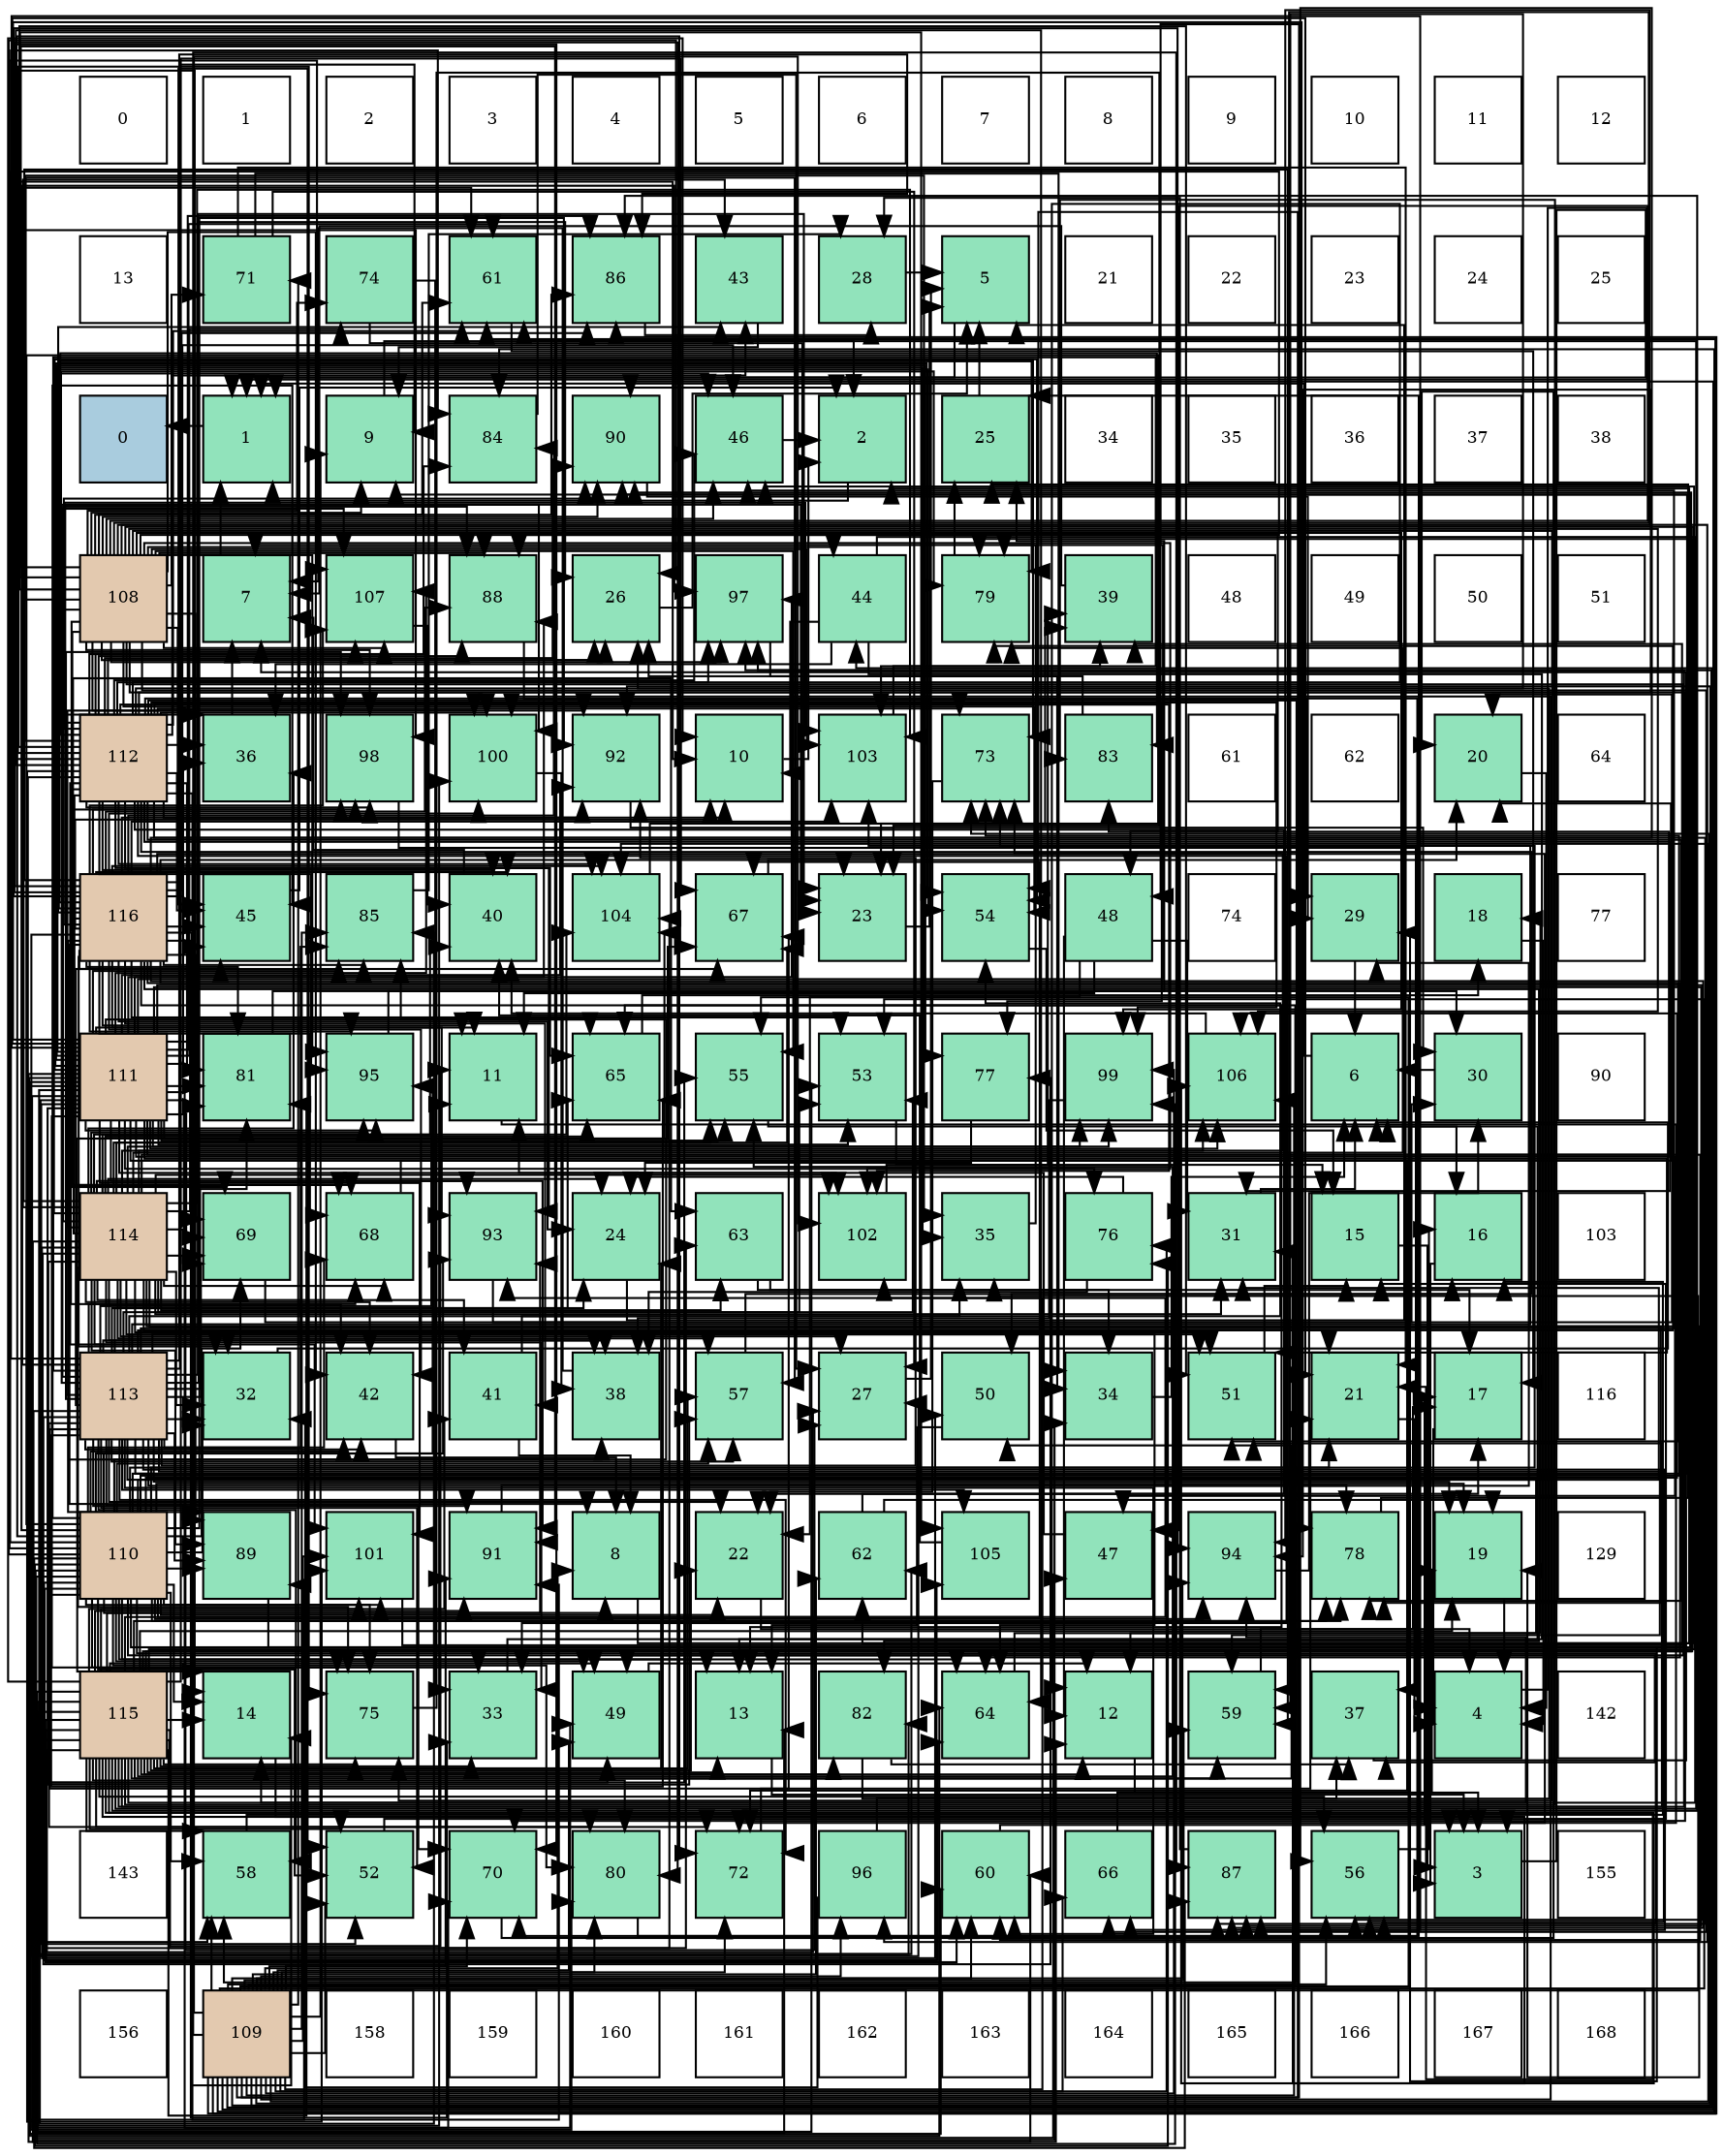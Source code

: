 digraph layout{
 rankdir=TB;
 splines=ortho;
 node [style=filled shape=square fixedsize=true width=0.6];
0[label="0", fontsize=8, fillcolor="#ffffff"];
1[label="1", fontsize=8, fillcolor="#ffffff"];
2[label="2", fontsize=8, fillcolor="#ffffff"];
3[label="3", fontsize=8, fillcolor="#ffffff"];
4[label="4", fontsize=8, fillcolor="#ffffff"];
5[label="5", fontsize=8, fillcolor="#ffffff"];
6[label="6", fontsize=8, fillcolor="#ffffff"];
7[label="7", fontsize=8, fillcolor="#ffffff"];
8[label="8", fontsize=8, fillcolor="#ffffff"];
9[label="9", fontsize=8, fillcolor="#ffffff"];
10[label="10", fontsize=8, fillcolor="#ffffff"];
11[label="11", fontsize=8, fillcolor="#ffffff"];
12[label="12", fontsize=8, fillcolor="#ffffff"];
13[label="13", fontsize=8, fillcolor="#ffffff"];
14[label="71", fontsize=8, fillcolor="#91e3bb"];
15[label="74", fontsize=8, fillcolor="#91e3bb"];
16[label="61", fontsize=8, fillcolor="#91e3bb"];
17[label="86", fontsize=8, fillcolor="#91e3bb"];
18[label="43", fontsize=8, fillcolor="#91e3bb"];
19[label="28", fontsize=8, fillcolor="#91e3bb"];
20[label="5", fontsize=8, fillcolor="#91e3bb"];
21[label="21", fontsize=8, fillcolor="#ffffff"];
22[label="22", fontsize=8, fillcolor="#ffffff"];
23[label="23", fontsize=8, fillcolor="#ffffff"];
24[label="24", fontsize=8, fillcolor="#ffffff"];
25[label="25", fontsize=8, fillcolor="#ffffff"];
26[label="0", fontsize=8, fillcolor="#a9ccde"];
27[label="1", fontsize=8, fillcolor="#91e3bb"];
28[label="9", fontsize=8, fillcolor="#91e3bb"];
29[label="84", fontsize=8, fillcolor="#91e3bb"];
30[label="90", fontsize=8, fillcolor="#91e3bb"];
31[label="46", fontsize=8, fillcolor="#91e3bb"];
32[label="2", fontsize=8, fillcolor="#91e3bb"];
33[label="25", fontsize=8, fillcolor="#91e3bb"];
34[label="34", fontsize=8, fillcolor="#ffffff"];
35[label="35", fontsize=8, fillcolor="#ffffff"];
36[label="36", fontsize=8, fillcolor="#ffffff"];
37[label="37", fontsize=8, fillcolor="#ffffff"];
38[label="38", fontsize=8, fillcolor="#ffffff"];
39[label="108", fontsize=8, fillcolor="#e3c9af"];
40[label="7", fontsize=8, fillcolor="#91e3bb"];
41[label="107", fontsize=8, fillcolor="#91e3bb"];
42[label="88", fontsize=8, fillcolor="#91e3bb"];
43[label="26", fontsize=8, fillcolor="#91e3bb"];
44[label="97", fontsize=8, fillcolor="#91e3bb"];
45[label="44", fontsize=8, fillcolor="#91e3bb"];
46[label="79", fontsize=8, fillcolor="#91e3bb"];
47[label="39", fontsize=8, fillcolor="#91e3bb"];
48[label="48", fontsize=8, fillcolor="#ffffff"];
49[label="49", fontsize=8, fillcolor="#ffffff"];
50[label="50", fontsize=8, fillcolor="#ffffff"];
51[label="51", fontsize=8, fillcolor="#ffffff"];
52[label="112", fontsize=8, fillcolor="#e3c9af"];
53[label="36", fontsize=8, fillcolor="#91e3bb"];
54[label="98", fontsize=8, fillcolor="#91e3bb"];
55[label="100", fontsize=8, fillcolor="#91e3bb"];
56[label="92", fontsize=8, fillcolor="#91e3bb"];
57[label="10", fontsize=8, fillcolor="#91e3bb"];
58[label="103", fontsize=8, fillcolor="#91e3bb"];
59[label="73", fontsize=8, fillcolor="#91e3bb"];
60[label="83", fontsize=8, fillcolor="#91e3bb"];
61[label="61", fontsize=8, fillcolor="#ffffff"];
62[label="62", fontsize=8, fillcolor="#ffffff"];
63[label="20", fontsize=8, fillcolor="#91e3bb"];
64[label="64", fontsize=8, fillcolor="#ffffff"];
65[label="116", fontsize=8, fillcolor="#e3c9af"];
66[label="45", fontsize=8, fillcolor="#91e3bb"];
67[label="85", fontsize=8, fillcolor="#91e3bb"];
68[label="40", fontsize=8, fillcolor="#91e3bb"];
69[label="104", fontsize=8, fillcolor="#91e3bb"];
70[label="67", fontsize=8, fillcolor="#91e3bb"];
71[label="23", fontsize=8, fillcolor="#91e3bb"];
72[label="54", fontsize=8, fillcolor="#91e3bb"];
73[label="48", fontsize=8, fillcolor="#91e3bb"];
74[label="74", fontsize=8, fillcolor="#ffffff"];
75[label="29", fontsize=8, fillcolor="#91e3bb"];
76[label="18", fontsize=8, fillcolor="#91e3bb"];
77[label="77", fontsize=8, fillcolor="#ffffff"];
78[label="111", fontsize=8, fillcolor="#e3c9af"];
79[label="81", fontsize=8, fillcolor="#91e3bb"];
80[label="95", fontsize=8, fillcolor="#91e3bb"];
81[label="11", fontsize=8, fillcolor="#91e3bb"];
82[label="65", fontsize=8, fillcolor="#91e3bb"];
83[label="55", fontsize=8, fillcolor="#91e3bb"];
84[label="53", fontsize=8, fillcolor="#91e3bb"];
85[label="77", fontsize=8, fillcolor="#91e3bb"];
86[label="99", fontsize=8, fillcolor="#91e3bb"];
87[label="106", fontsize=8, fillcolor="#91e3bb"];
88[label="6", fontsize=8, fillcolor="#91e3bb"];
89[label="30", fontsize=8, fillcolor="#91e3bb"];
90[label="90", fontsize=8, fillcolor="#ffffff"];
91[label="114", fontsize=8, fillcolor="#e3c9af"];
92[label="69", fontsize=8, fillcolor="#91e3bb"];
93[label="68", fontsize=8, fillcolor="#91e3bb"];
94[label="93", fontsize=8, fillcolor="#91e3bb"];
95[label="24", fontsize=8, fillcolor="#91e3bb"];
96[label="63", fontsize=8, fillcolor="#91e3bb"];
97[label="102", fontsize=8, fillcolor="#91e3bb"];
98[label="35", fontsize=8, fillcolor="#91e3bb"];
99[label="76", fontsize=8, fillcolor="#91e3bb"];
100[label="31", fontsize=8, fillcolor="#91e3bb"];
101[label="15", fontsize=8, fillcolor="#91e3bb"];
102[label="16", fontsize=8, fillcolor="#91e3bb"];
103[label="103", fontsize=8, fillcolor="#ffffff"];
104[label="113", fontsize=8, fillcolor="#e3c9af"];
105[label="32", fontsize=8, fillcolor="#91e3bb"];
106[label="42", fontsize=8, fillcolor="#91e3bb"];
107[label="41", fontsize=8, fillcolor="#91e3bb"];
108[label="38", fontsize=8, fillcolor="#91e3bb"];
109[label="57", fontsize=8, fillcolor="#91e3bb"];
110[label="27", fontsize=8, fillcolor="#91e3bb"];
111[label="50", fontsize=8, fillcolor="#91e3bb"];
112[label="34", fontsize=8, fillcolor="#91e3bb"];
113[label="51", fontsize=8, fillcolor="#91e3bb"];
114[label="21", fontsize=8, fillcolor="#91e3bb"];
115[label="17", fontsize=8, fillcolor="#91e3bb"];
116[label="116", fontsize=8, fillcolor="#ffffff"];
117[label="110", fontsize=8, fillcolor="#e3c9af"];
118[label="89", fontsize=8, fillcolor="#91e3bb"];
119[label="101", fontsize=8, fillcolor="#91e3bb"];
120[label="91", fontsize=8, fillcolor="#91e3bb"];
121[label="8", fontsize=8, fillcolor="#91e3bb"];
122[label="22", fontsize=8, fillcolor="#91e3bb"];
123[label="62", fontsize=8, fillcolor="#91e3bb"];
124[label="105", fontsize=8, fillcolor="#91e3bb"];
125[label="47", fontsize=8, fillcolor="#91e3bb"];
126[label="94", fontsize=8, fillcolor="#91e3bb"];
127[label="78", fontsize=8, fillcolor="#91e3bb"];
128[label="19", fontsize=8, fillcolor="#91e3bb"];
129[label="129", fontsize=8, fillcolor="#ffffff"];
130[label="115", fontsize=8, fillcolor="#e3c9af"];
131[label="14", fontsize=8, fillcolor="#91e3bb"];
132[label="75", fontsize=8, fillcolor="#91e3bb"];
133[label="33", fontsize=8, fillcolor="#91e3bb"];
134[label="49", fontsize=8, fillcolor="#91e3bb"];
135[label="13", fontsize=8, fillcolor="#91e3bb"];
136[label="82", fontsize=8, fillcolor="#91e3bb"];
137[label="64", fontsize=8, fillcolor="#91e3bb"];
138[label="12", fontsize=8, fillcolor="#91e3bb"];
139[label="59", fontsize=8, fillcolor="#91e3bb"];
140[label="37", fontsize=8, fillcolor="#91e3bb"];
141[label="4", fontsize=8, fillcolor="#91e3bb"];
142[label="142", fontsize=8, fillcolor="#ffffff"];
143[label="143", fontsize=8, fillcolor="#ffffff"];
144[label="58", fontsize=8, fillcolor="#91e3bb"];
145[label="52", fontsize=8, fillcolor="#91e3bb"];
146[label="70", fontsize=8, fillcolor="#91e3bb"];
147[label="80", fontsize=8, fillcolor="#91e3bb"];
148[label="72", fontsize=8, fillcolor="#91e3bb"];
149[label="96", fontsize=8, fillcolor="#91e3bb"];
150[label="60", fontsize=8, fillcolor="#91e3bb"];
151[label="66", fontsize=8, fillcolor="#91e3bb"];
152[label="87", fontsize=8, fillcolor="#91e3bb"];
153[label="56", fontsize=8, fillcolor="#91e3bb"];
154[label="3", fontsize=8, fillcolor="#91e3bb"];
155[label="155", fontsize=8, fillcolor="#ffffff"];
156[label="156", fontsize=8, fillcolor="#ffffff"];
157[label="109", fontsize=8, fillcolor="#e3c9af"];
158[label="158", fontsize=8, fillcolor="#ffffff"];
159[label="159", fontsize=8, fillcolor="#ffffff"];
160[label="160", fontsize=8, fillcolor="#ffffff"];
161[label="161", fontsize=8, fillcolor="#ffffff"];
162[label="162", fontsize=8, fillcolor="#ffffff"];
163[label="163", fontsize=8, fillcolor="#ffffff"];
164[label="164", fontsize=8, fillcolor="#ffffff"];
165[label="165", fontsize=8, fillcolor="#ffffff"];
166[label="166", fontsize=8, fillcolor="#ffffff"];
167[label="167", fontsize=8, fillcolor="#ffffff"];
168[label="168", fontsize=8, fillcolor="#ffffff"];
edge [constraint=false, style=vis];27 -> 26;
32 -> 27;
154 -> 27;
141 -> 27;
20 -> 27;
88 -> 27;
40 -> 27;
121 -> 32;
28 -> 32;
57 -> 32;
81 -> 154;
138 -> 154;
135 -> 154;
131 -> 154;
101 -> 154;
102 -> 154;
115 -> 141;
76 -> 141;
128 -> 141;
63 -> 141;
114 -> 141;
122 -> 141;
71 -> 20;
95 -> 20;
33 -> 20;
43 -> 20;
110 -> 20;
19 -> 20;
75 -> 88;
89 -> 88;
100 -> 88;
105 -> 88;
133 -> 88;
112 -> 88;
98 -> 40;
53 -> 40;
140 -> 40;
108 -> 40;
47 -> 40;
68 -> 40;
107 -> 121;
107 -> 98;
106 -> 121;
18 -> 28;
45 -> 57;
45 -> 135;
45 -> 131;
45 -> 53;
66 -> 32;
31 -> 32;
125 -> 81;
73 -> 81;
73 -> 138;
73 -> 122;
73 -> 100;
134 -> 138;
111 -> 135;
113 -> 101;
145 -> 101;
84 -> 101;
72 -> 101;
83 -> 102;
153 -> 102;
109 -> 102;
144 -> 102;
139 -> 115;
150 -> 115;
16 -> 115;
123 -> 115;
123 -> 128;
96 -> 115;
96 -> 112;
137 -> 76;
82 -> 76;
151 -> 128;
70 -> 63;
93 -> 63;
92 -> 63;
146 -> 63;
14 -> 114;
14 -> 110;
14 -> 112;
148 -> 114;
59 -> 122;
15 -> 71;
15 -> 133;
132 -> 71;
99 -> 95;
99 -> 108;
85 -> 95;
127 -> 33;
46 -> 33;
147 -> 33;
79 -> 33;
136 -> 43;
136 -> 140;
60 -> 43;
29 -> 110;
67 -> 19;
17 -> 19;
152 -> 19;
42 -> 75;
118 -> 75;
30 -> 75;
120 -> 75;
56 -> 89;
94 -> 89;
126 -> 89;
80 -> 89;
149 -> 105;
149 -> 140;
44 -> 112;
54 -> 140;
86 -> 108;
55 -> 108;
119 -> 47;
97 -> 47;
58 -> 47;
69 -> 47;
124 -> 68;
87 -> 68;
41 -> 68;
39 -> 28;
39 -> 43;
39 -> 106;
39 -> 45;
39 -> 66;
39 -> 31;
39 -> 125;
39 -> 73;
39 -> 134;
39 -> 113;
39 -> 72;
39 -> 83;
39 -> 109;
39 -> 139;
39 -> 16;
39 -> 123;
39 -> 151;
39 -> 93;
39 -> 92;
39 -> 146;
39 -> 14;
39 -> 15;
39 -> 132;
39 -> 46;
39 -> 17;
39 -> 42;
39 -> 118;
39 -> 30;
39 -> 120;
39 -> 126;
39 -> 80;
39 -> 149;
39 -> 44;
39 -> 54;
39 -> 86;
39 -> 55;
39 -> 97;
39 -> 58;
39 -> 124;
39 -> 87;
39 -> 41;
157 -> 121;
157 -> 28;
157 -> 98;
157 -> 45;
157 -> 73;
157 -> 134;
157 -> 145;
157 -> 84;
157 -> 72;
157 -> 83;
157 -> 153;
157 -> 144;
157 -> 139;
157 -> 150;
157 -> 16;
157 -> 123;
157 -> 82;
157 -> 151;
157 -> 146;
157 -> 14;
157 -> 148;
157 -> 59;
157 -> 99;
157 -> 147;
157 -> 29;
157 -> 67;
157 -> 17;
157 -> 152;
157 -> 30;
157 -> 120;
157 -> 56;
157 -> 94;
157 -> 126;
157 -> 149;
157 -> 44;
157 -> 86;
157 -> 55;
157 -> 119;
157 -> 97;
157 -> 69;
157 -> 87;
117 -> 121;
117 -> 28;
117 -> 57;
117 -> 135;
117 -> 131;
117 -> 128;
117 -> 114;
117 -> 122;
117 -> 71;
117 -> 43;
117 -> 100;
117 -> 105;
117 -> 133;
117 -> 140;
117 -> 106;
117 -> 66;
117 -> 125;
117 -> 134;
117 -> 145;
117 -> 153;
117 -> 109;
117 -> 144;
117 -> 150;
117 -> 137;
117 -> 82;
117 -> 70;
117 -> 93;
117 -> 92;
117 -> 59;
117 -> 132;
117 -> 99;
117 -> 127;
117 -> 147;
117 -> 67;
117 -> 152;
117 -> 42;
117 -> 118;
117 -> 30;
117 -> 56;
117 -> 94;
117 -> 126;
117 -> 80;
117 -> 54;
117 -> 119;
117 -> 58;
117 -> 69;
117 -> 124;
117 -> 87;
117 -> 41;
78 -> 121;
78 -> 81;
78 -> 138;
78 -> 135;
78 -> 114;
78 -> 110;
78 -> 98;
78 -> 53;
78 -> 31;
78 -> 125;
78 -> 134;
78 -> 113;
78 -> 145;
78 -> 84;
78 -> 72;
78 -> 83;
78 -> 153;
78 -> 109;
78 -> 144;
78 -> 150;
78 -> 16;
78 -> 123;
78 -> 137;
78 -> 82;
78 -> 151;
78 -> 70;
78 -> 92;
78 -> 146;
78 -> 148;
78 -> 59;
78 -> 15;
78 -> 132;
78 -> 99;
78 -> 85;
78 -> 127;
78 -> 46;
78 -> 147;
78 -> 79;
78 -> 67;
78 -> 17;
78 -> 152;
78 -> 42;
78 -> 120;
78 -> 56;
78 -> 80;
78 -> 44;
78 -> 86;
78 -> 119;
78 -> 97;
78 -> 87;
78 -> 41;
52 -> 57;
52 -> 138;
52 -> 131;
52 -> 122;
52 -> 71;
52 -> 43;
52 -> 100;
52 -> 105;
52 -> 133;
52 -> 98;
52 -> 53;
52 -> 68;
52 -> 106;
52 -> 18;
52 -> 66;
52 -> 31;
52 -> 111;
52 -> 144;
52 -> 139;
52 -> 16;
52 -> 137;
52 -> 82;
52 -> 93;
52 -> 146;
52 -> 148;
52 -> 59;
52 -> 132;
52 -> 85;
52 -> 127;
52 -> 79;
52 -> 60;
52 -> 29;
52 -> 152;
52 -> 42;
52 -> 118;
52 -> 30;
52 -> 120;
52 -> 94;
52 -> 126;
52 -> 80;
52 -> 44;
52 -> 54;
52 -> 86;
52 -> 55;
52 -> 119;
52 -> 97;
52 -> 58;
52 -> 69;
52 -> 41;
104 -> 28;
104 -> 81;
104 -> 138;
104 -> 128;
104 -> 122;
104 -> 71;
104 -> 95;
104 -> 43;
104 -> 105;
104 -> 112;
104 -> 53;
104 -> 108;
104 -> 106;
104 -> 66;
104 -> 31;
104 -> 113;
104 -> 145;
104 -> 84;
104 -> 72;
104 -> 83;
104 -> 153;
104 -> 109;
104 -> 144;
104 -> 139;
104 -> 150;
104 -> 82;
104 -> 70;
104 -> 93;
104 -> 92;
104 -> 146;
104 -> 148;
104 -> 59;
104 -> 85;
104 -> 127;
104 -> 46;
104 -> 147;
104 -> 79;
104 -> 29;
104 -> 67;
104 -> 17;
104 -> 152;
104 -> 118;
104 -> 120;
104 -> 56;
104 -> 44;
104 -> 54;
104 -> 55;
104 -> 58;
104 -> 69;
104 -> 124;
104 -> 41;
91 -> 131;
91 -> 128;
91 -> 114;
91 -> 95;
91 -> 110;
91 -> 100;
91 -> 105;
91 -> 133;
91 -> 53;
91 -> 108;
91 -> 68;
91 -> 107;
91 -> 106;
91 -> 18;
91 -> 66;
91 -> 134;
91 -> 111;
91 -> 113;
91 -> 84;
91 -> 72;
91 -> 83;
91 -> 109;
91 -> 150;
91 -> 16;
91 -> 96;
91 -> 137;
91 -> 82;
91 -> 70;
91 -> 93;
91 -> 92;
91 -> 59;
91 -> 132;
91 -> 127;
91 -> 46;
91 -> 79;
91 -> 136;
91 -> 60;
91 -> 42;
91 -> 118;
91 -> 56;
91 -> 94;
91 -> 80;
91 -> 54;
91 -> 86;
91 -> 119;
91 -> 97;
91 -> 58;
91 -> 69;
91 -> 87;
130 -> 57;
130 -> 81;
130 -> 138;
130 -> 135;
130 -> 131;
130 -> 128;
130 -> 114;
130 -> 122;
130 -> 95;
130 -> 110;
130 -> 100;
130 -> 133;
130 -> 107;
130 -> 31;
130 -> 134;
130 -> 111;
130 -> 113;
130 -> 145;
130 -> 84;
130 -> 83;
130 -> 153;
130 -> 109;
130 -> 144;
130 -> 139;
130 -> 150;
130 -> 16;
130 -> 96;
130 -> 137;
130 -> 70;
130 -> 148;
130 -> 132;
130 -> 127;
130 -> 46;
130 -> 147;
130 -> 79;
130 -> 136;
130 -> 60;
130 -> 67;
130 -> 17;
130 -> 30;
130 -> 120;
130 -> 94;
130 -> 126;
130 -> 44;
130 -> 86;
130 -> 55;
130 -> 119;
130 -> 97;
130 -> 87;
65 -> 57;
65 -> 81;
65 -> 135;
65 -> 131;
65 -> 71;
65 -> 95;
65 -> 110;
65 -> 105;
65 -> 133;
65 -> 108;
65 -> 68;
65 -> 107;
65 -> 106;
65 -> 18;
65 -> 66;
65 -> 31;
65 -> 113;
65 -> 145;
65 -> 84;
65 -> 72;
65 -> 153;
65 -> 139;
65 -> 96;
65 -> 137;
65 -> 70;
65 -> 93;
65 -> 92;
65 -> 146;
65 -> 148;
65 -> 46;
65 -> 147;
65 -> 79;
65 -> 136;
65 -> 29;
65 -> 67;
65 -> 17;
65 -> 152;
65 -> 42;
65 -> 118;
65 -> 30;
65 -> 56;
65 -> 94;
65 -> 126;
65 -> 80;
65 -> 54;
65 -> 55;
65 -> 58;
65 -> 69;
65 -> 41;
edge [constraint=true, style=invis];
0 -> 13 -> 26 -> 39 -> 52 -> 65 -> 78 -> 91 -> 104 -> 117 -> 130 -> 143 -> 156;
1 -> 14 -> 27 -> 40 -> 53 -> 66 -> 79 -> 92 -> 105 -> 118 -> 131 -> 144 -> 157;
2 -> 15 -> 28 -> 41 -> 54 -> 67 -> 80 -> 93 -> 106 -> 119 -> 132 -> 145 -> 158;
3 -> 16 -> 29 -> 42 -> 55 -> 68 -> 81 -> 94 -> 107 -> 120 -> 133 -> 146 -> 159;
4 -> 17 -> 30 -> 43 -> 56 -> 69 -> 82 -> 95 -> 108 -> 121 -> 134 -> 147 -> 160;
5 -> 18 -> 31 -> 44 -> 57 -> 70 -> 83 -> 96 -> 109 -> 122 -> 135 -> 148 -> 161;
6 -> 19 -> 32 -> 45 -> 58 -> 71 -> 84 -> 97 -> 110 -> 123 -> 136 -> 149 -> 162;
7 -> 20 -> 33 -> 46 -> 59 -> 72 -> 85 -> 98 -> 111 -> 124 -> 137 -> 150 -> 163;
8 -> 21 -> 34 -> 47 -> 60 -> 73 -> 86 -> 99 -> 112 -> 125 -> 138 -> 151 -> 164;
9 -> 22 -> 35 -> 48 -> 61 -> 74 -> 87 -> 100 -> 113 -> 126 -> 139 -> 152 -> 165;
10 -> 23 -> 36 -> 49 -> 62 -> 75 -> 88 -> 101 -> 114 -> 127 -> 140 -> 153 -> 166;
11 -> 24 -> 37 -> 50 -> 63 -> 76 -> 89 -> 102 -> 115 -> 128 -> 141 -> 154 -> 167;
12 -> 25 -> 38 -> 51 -> 64 -> 77 -> 90 -> 103 -> 116 -> 129 -> 142 -> 155 -> 168;
rank = same {0 -> 1 -> 2 -> 3 -> 4 -> 5 -> 6 -> 7 -> 8 -> 9 -> 10 -> 11 -> 12};
rank = same {13 -> 14 -> 15 -> 16 -> 17 -> 18 -> 19 -> 20 -> 21 -> 22 -> 23 -> 24 -> 25};
rank = same {26 -> 27 -> 28 -> 29 -> 30 -> 31 -> 32 -> 33 -> 34 -> 35 -> 36 -> 37 -> 38};
rank = same {39 -> 40 -> 41 -> 42 -> 43 -> 44 -> 45 -> 46 -> 47 -> 48 -> 49 -> 50 -> 51};
rank = same {52 -> 53 -> 54 -> 55 -> 56 -> 57 -> 58 -> 59 -> 60 -> 61 -> 62 -> 63 -> 64};
rank = same {65 -> 66 -> 67 -> 68 -> 69 -> 70 -> 71 -> 72 -> 73 -> 74 -> 75 -> 76 -> 77};
rank = same {78 -> 79 -> 80 -> 81 -> 82 -> 83 -> 84 -> 85 -> 86 -> 87 -> 88 -> 89 -> 90};
rank = same {91 -> 92 -> 93 -> 94 -> 95 -> 96 -> 97 -> 98 -> 99 -> 100 -> 101 -> 102 -> 103};
rank = same {104 -> 105 -> 106 -> 107 -> 108 -> 109 -> 110 -> 111 -> 112 -> 113 -> 114 -> 115 -> 116};
rank = same {117 -> 118 -> 119 -> 120 -> 121 -> 122 -> 123 -> 124 -> 125 -> 126 -> 127 -> 128 -> 129};
rank = same {130 -> 131 -> 132 -> 133 -> 134 -> 135 -> 136 -> 137 -> 138 -> 139 -> 140 -> 141 -> 142};
rank = same {143 -> 144 -> 145 -> 146 -> 147 -> 148 -> 149 -> 150 -> 151 -> 152 -> 153 -> 154 -> 155};
rank = same {156 -> 157 -> 158 -> 159 -> 160 -> 161 -> 162 -> 163 -> 164 -> 165 -> 166 -> 167 -> 168};
}